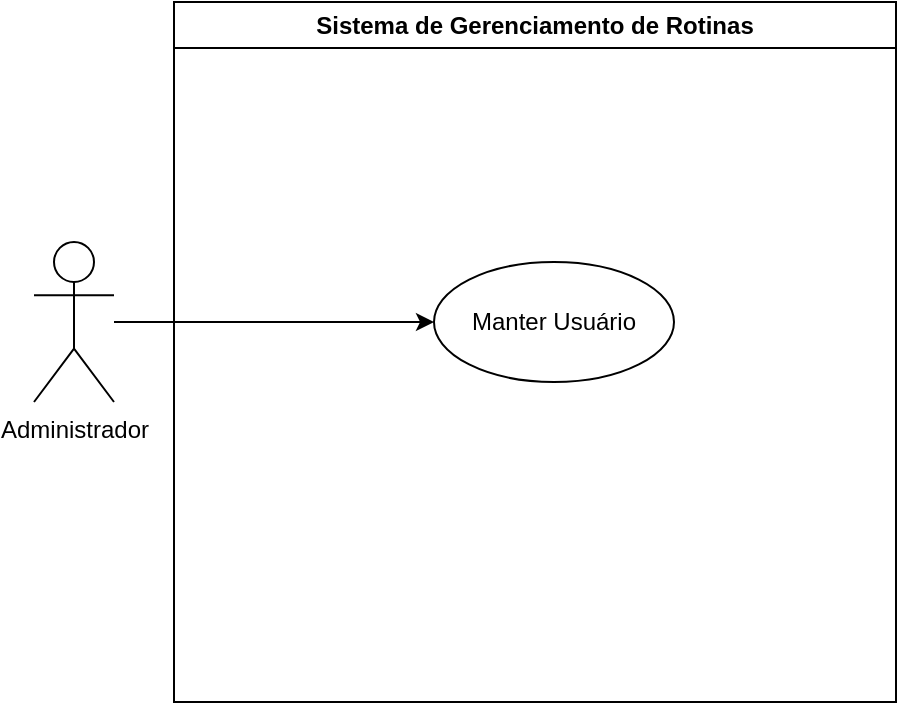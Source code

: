 <mxfile>
    <diagram name="Página-1" id="to-UZ2ayehd21Elz7MB6">
        <mxGraphModel dx="777" dy="610" grid="1" gridSize="10" guides="1" tooltips="1" connect="1" arrows="1" fold="1" page="1" pageScale="1" pageWidth="827" pageHeight="1169" math="0" shadow="0">
            <root>
                <mxCell id="0"/>
                <mxCell id="1" parent="0"/>
                <mxCell id="DnXi2XR4kEX6GWDYVTOZ-3" value="Administrador" style="shape=umlActor;verticalLabelPosition=bottom;verticalAlign=top;html=1;outlineConnect=0;" parent="1" vertex="1">
                    <mxGeometry x="189" y="510" width="40" height="80" as="geometry"/>
                </mxCell>
                <mxCell id="DnXi2XR4kEX6GWDYVTOZ-9" value="" style="endArrow=classic;html=1;rounded=0;" parent="1" source="DnXi2XR4kEX6GWDYVTOZ-3" target="DnXi2XR4kEX6GWDYVTOZ-6" edge="1">
                    <mxGeometry width="50" height="50" relative="1" as="geometry">
                        <mxPoint x="459" y="610" as="sourcePoint"/>
                        <mxPoint x="509" y="560" as="targetPoint"/>
                    </mxGeometry>
                </mxCell>
                <mxCell id="2" value="Sistema de Gerenciamento de Rotinas" style="swimlane;whiteSpace=wrap;html=1;" parent="1" vertex="1">
                    <mxGeometry x="259" y="390" width="361" height="350" as="geometry"/>
                </mxCell>
                <mxCell id="DnXi2XR4kEX6GWDYVTOZ-6" value="Manter Usuário" style="ellipse;whiteSpace=wrap;html=1;" parent="2" vertex="1">
                    <mxGeometry x="130" y="130" width="120" height="60" as="geometry"/>
                </mxCell>
            </root>
        </mxGraphModel>
    </diagram>
</mxfile>